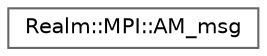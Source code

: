 digraph "Graphical Class Hierarchy"
{
 // LATEX_PDF_SIZE
  bgcolor="transparent";
  edge [fontname=Helvetica,fontsize=10,labelfontname=Helvetica,labelfontsize=10];
  node [fontname=Helvetica,fontsize=10,shape=box,height=0.2,width=0.4];
  rankdir="LR";
  Node0 [id="Node000000",label="Realm::MPI::AM_msg",height=0.2,width=0.4,color="grey40", fillcolor="white", style="filled",URL="$structRealm_1_1MPI_1_1AM__msg.html",tooltip=" "];
}
